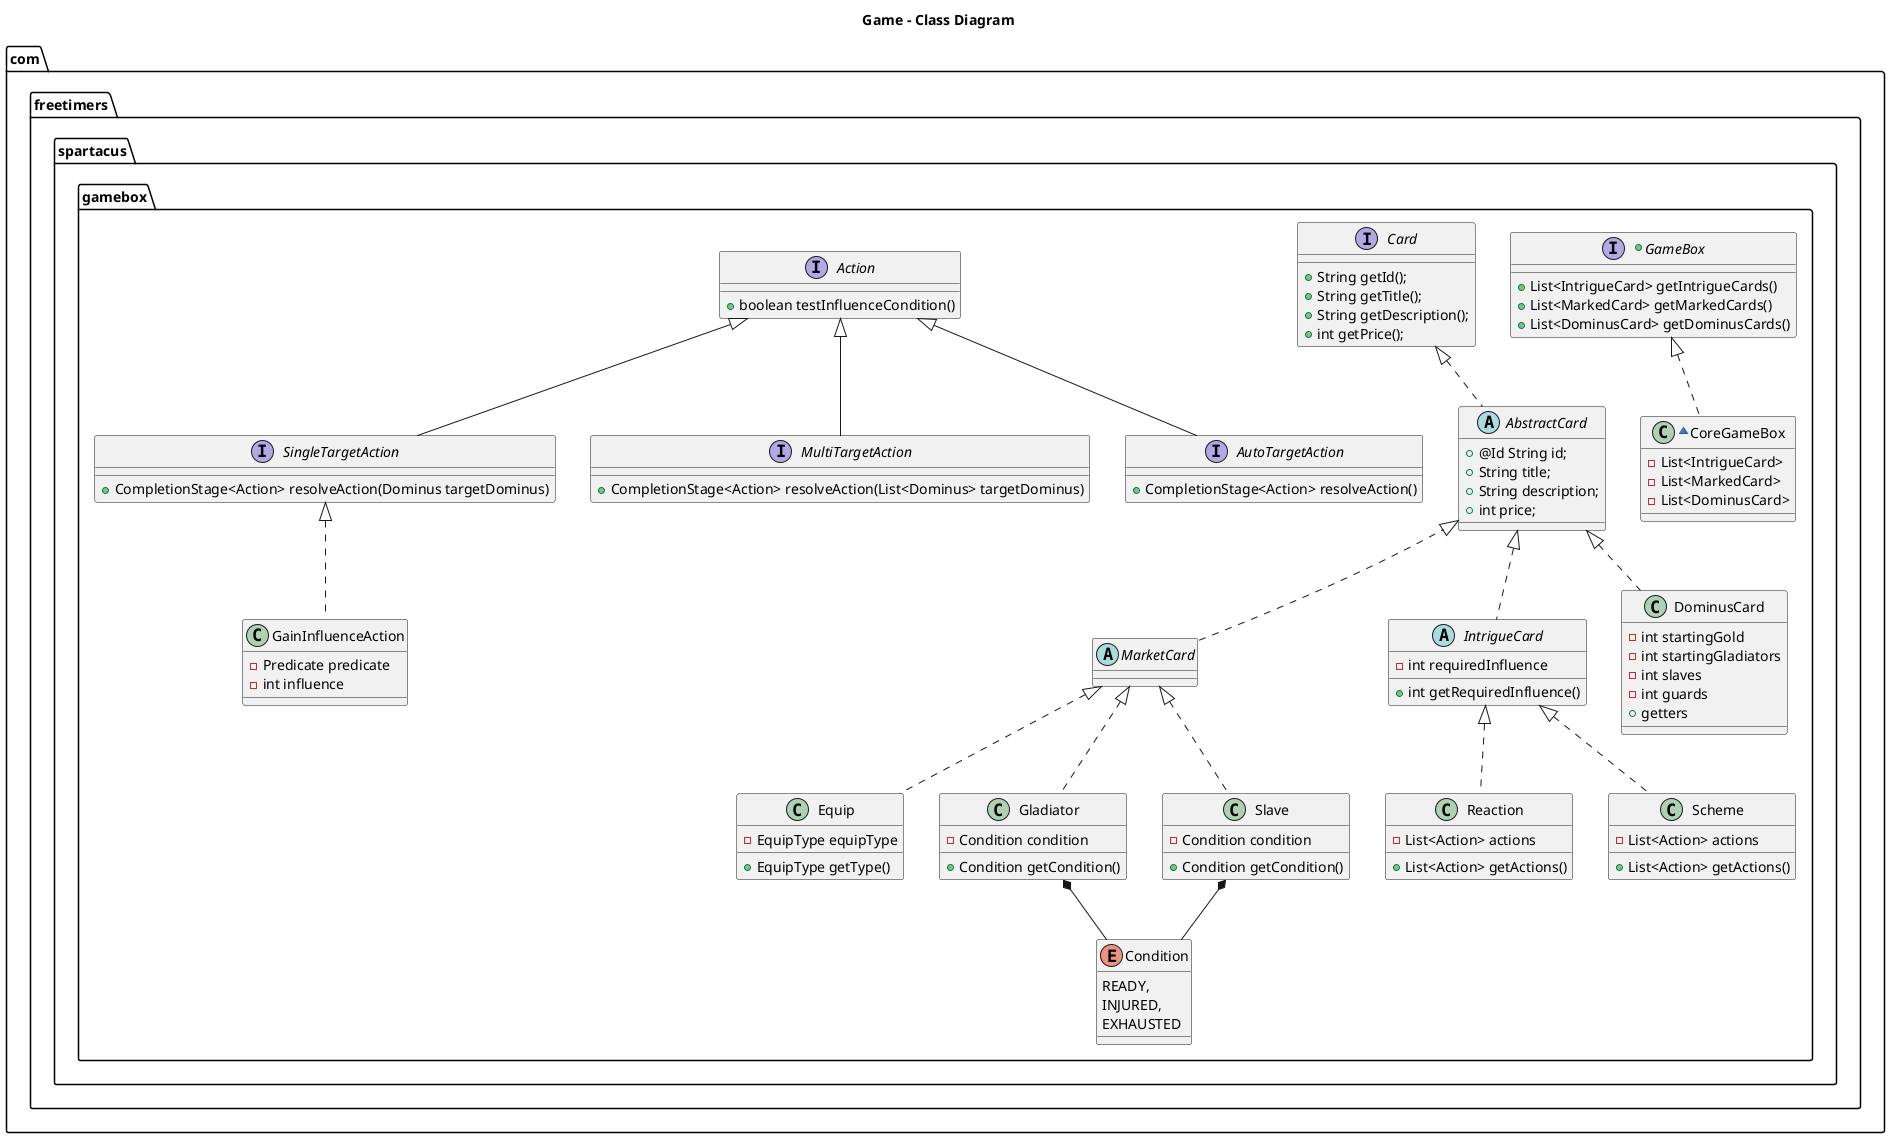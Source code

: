 @startuml

title Game - Class Diagram

package "com.freetimers.spartacus.gamebox"{
    +interface GameBox {
      + List<IntrigueCard> getIntrigueCards()
      + List<MarkedCard> getMarkedCards()
      + List<DominusCard> getDominusCards()
    }

    ~class CoreGameBox implements GameBox{
      -List<IntrigueCard>
      -List<MarkedCard>
      -List<DominusCard>
    }

    interface Card{
        + String getId();
        + String getTitle();
        + String getDescription();
        + int getPrice();
    }

    abstract class AbstractCard implements Card{
        + @Id String id;
        + String title;
        + String description;
        + int price;
    }


    abstract class MarketCard implements AbstractCard{
    }

    abstract class IntrigueCard implements AbstractCard{
        - int requiredInfluence
        + int getRequiredInfluence()
    }

    class Equip implements MarketCard{
        - EquipType equipType
        + EquipType getType()
    }

    class Gladiator implements MarketCard{
        - Condition condition
        + Condition getCondition()
    }

    class Slave implements MarketCard{
        - Condition condition
        + Condition getCondition()
    }

    class Reaction implements IntrigueCard{
        -List<Action> actions
        + List<Action> getActions()
    }

    class Scheme implements IntrigueCard{
        -List<Action> actions
        + List<Action> getActions()
    }

    interface Action{
        + boolean testInfluenceCondition()
    }

    interface SingleTargetAction extends Action{
        + CompletionStage<Action> resolveAction(Dominus targetDominus)
    }

    interface MultiTargetAction extends Action{
        + CompletionStage<Action> resolveAction(List<Dominus> targetDominus)
    }

    interface AutoTargetAction extends Action{
        + CompletionStage<Action> resolveAction()
    }

    class GainInfluenceAction implements SingleTargetAction{
        - Predicate predicate
        - int influence
    }

    class DominusCard implements AbstractCard{
        -int startingGold
        -int startingGladiators
        -int slaves
        -int guards
        + getters
    }

    enum Condition{
        READY,
        INJURED,
        EXHAUSTED
    }

    Slave *-- Condition
    Gladiator *-- Condition
}
@enduml
